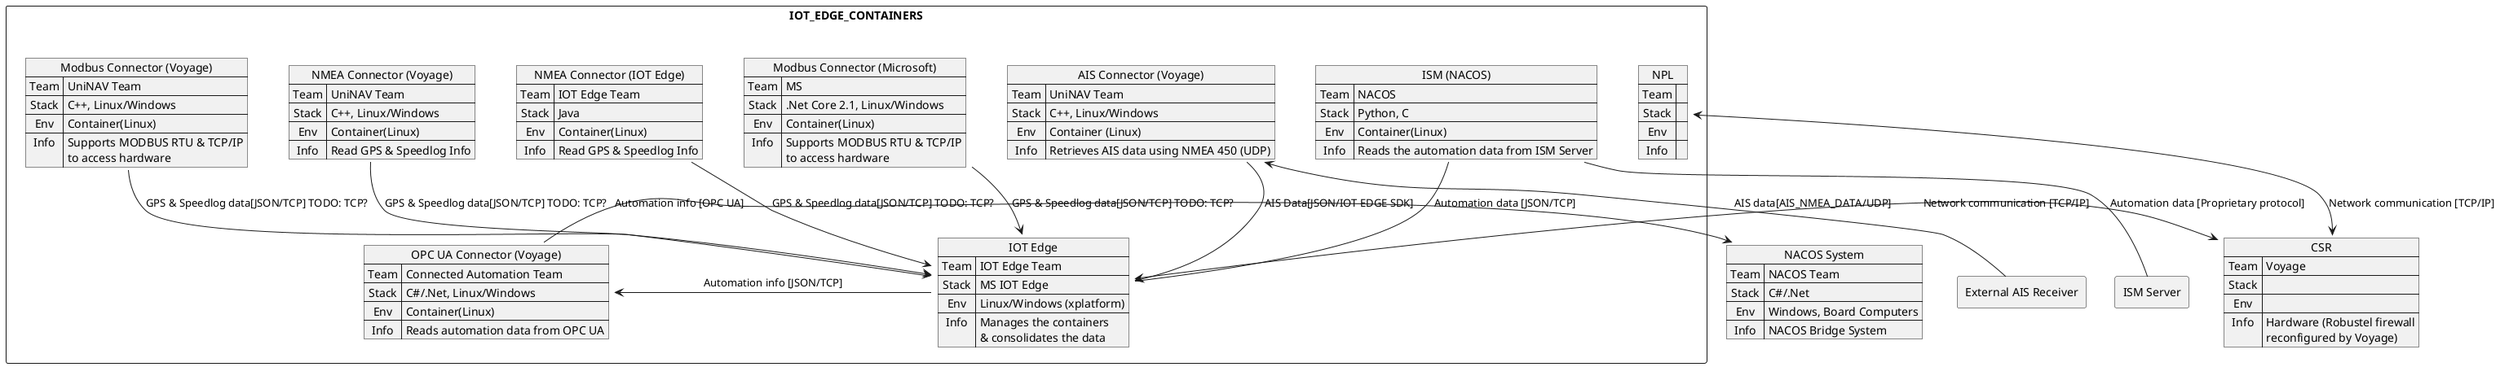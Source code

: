@startuml
'left to right direction
rectangle "External AIS Receiver" AS AIS_RCV {
}

rectangle IOT_EDGE_CONTAINERS {

map "NMEA Connector (IOT Edge)" as NMEA_CONNECTOR_EDGE {
        Team => IOT Edge Team
        Stack => Java
        Env => Container(Linux)
        Info => Read GPS & Speedlog Info
}

map "NMEA Connector (Voyage)" as NMEA_CONNECTOR_VOYAGE {
        Team => UniNAV Team
        Stack => C++, Linux/Windows
        Env => Container(Linux)
        Info => Read GPS & Speedlog Info
}

map "Modbus Connector (Voyage)" as MODBUS_CONNECTOR_VOYAGE {
        Team => UniNAV Team
        Stack => C++, Linux/Windows
        Env => Container(Linux)
        Info => Supports MODBUS RTU & TCP/IP\nto access hardware
}

map "Modbus Connector (Microsoft)" as MODBUS_CONNECTOR_MS {
        Team => MS
        Stack => .Net Core 2.1, Linux/Windows
        Env => Container(Linux)
        Info => Supports MODBUS RTU & TCP/IP\nto access hardware
}

map "AIS Connector (Voyage)" as AIS_CONNECTOR_VOYAGE {
        Team => UniNAV Team
        Stack => C++, Linux/Windows
        Env => Container (Linux)
        Info => Retrieves AIS data using NMEA 450 (UDP)
}

map "OPC UA Connector (Voyage)" as OPC_UA_CONNECTOR_VOYAGE {
        Team => Connected Automation Team
        Stack => C#/.Net, Linux/Windows
        Env => Container(Linux)
        Info => Reads automation data from OPC UA
}

map NPL {
        Team =>
        Stack =>
        Env =>
        Info =>
}

map "ISM (NACOS)" as ISM_NACOS {
        Team => NACOS
        Stack => Python, C
        Env => Container(Linux)
        Info => Reads the automation data from ISM Server
}

/'
map "Smart Move" as SMART_MOVE {
        Team =>
        Stack =>
        Env =>
        Info =>
}

map RADAR {
        Team =>
        Stack =>
        Env =>
        Info =>
}

map VIDEO {
        Team =>
        Stack =>
        Env =>
        Info =>
}
'/

map "IOT Edge" as IOT_EDGE {
        Team => IOT Edge Team
        Stack => MS IOT Edge
        Env => Linux/Windows (xplatform)
        Info => Manages the containers\n& consolidates the data
}

}

rectangle "ISM Server" as ISM_SERVER {
}

map "NACOS System" as NACOS {
        Team => NACOS Team
        Stack => C#/.Net
        Env => Windows, Board Computers
        Info => NACOS Bridge System
}


map CSR {
        Team => Voyage
        Stack =>
        Env =>
        Info => Hardware (Robustel firewall\nreconfigured by Voyage)
}
/'
rectangle "3rd Pty Automation" as TP_AUTOMATION {
}
'/

ISM_NACOS -- IOT_EDGE : Automation data [JSON/TCP]
ISM_NACOS -- ISM_SERVER : Automation data [Proprietary protocol]

IOT_EDGE <-> CSR : Network communication [TCP/IP]
NPL <-> CSR : Network communication [TCP/IP]

AIS_CONNECTOR_VOYAGE <-- AIS_RCV : AIS data[AIS_NMEA_DATA/UDP]
AIS_CONNECTOR_VOYAGE --> IOT_EDGE: AIS Data[JSON/IOT EDGE SDK]

NMEA_CONNECTOR_EDGE --> IOT_EDGE: GPS & Speedlog data[JSON/TCP] TODO: TCP?
NMEA_CONNECTOR_VOYAGE --> IOT_EDGE: GPS & Speedlog data[JSON/TCP] TODO: TCP?

MODBUS_CONNECTOR_VOYAGE --> IOT_EDGE: GPS & Speedlog data[JSON/TCP] TODO: TCP?
MODBUS_CONNECTOR_MS --> IOT_EDGE: GPS & Speedlog data[JSON/TCP] TODO: TCP?

OPC_UA_CONNECTOR_VOYAGE -> NACOS : Automation info [OPC UA]
OPC_UA_CONNECTOR_VOYAGE <- IOT_EDGE : Automation info [JSON/TCP]
@enduml
